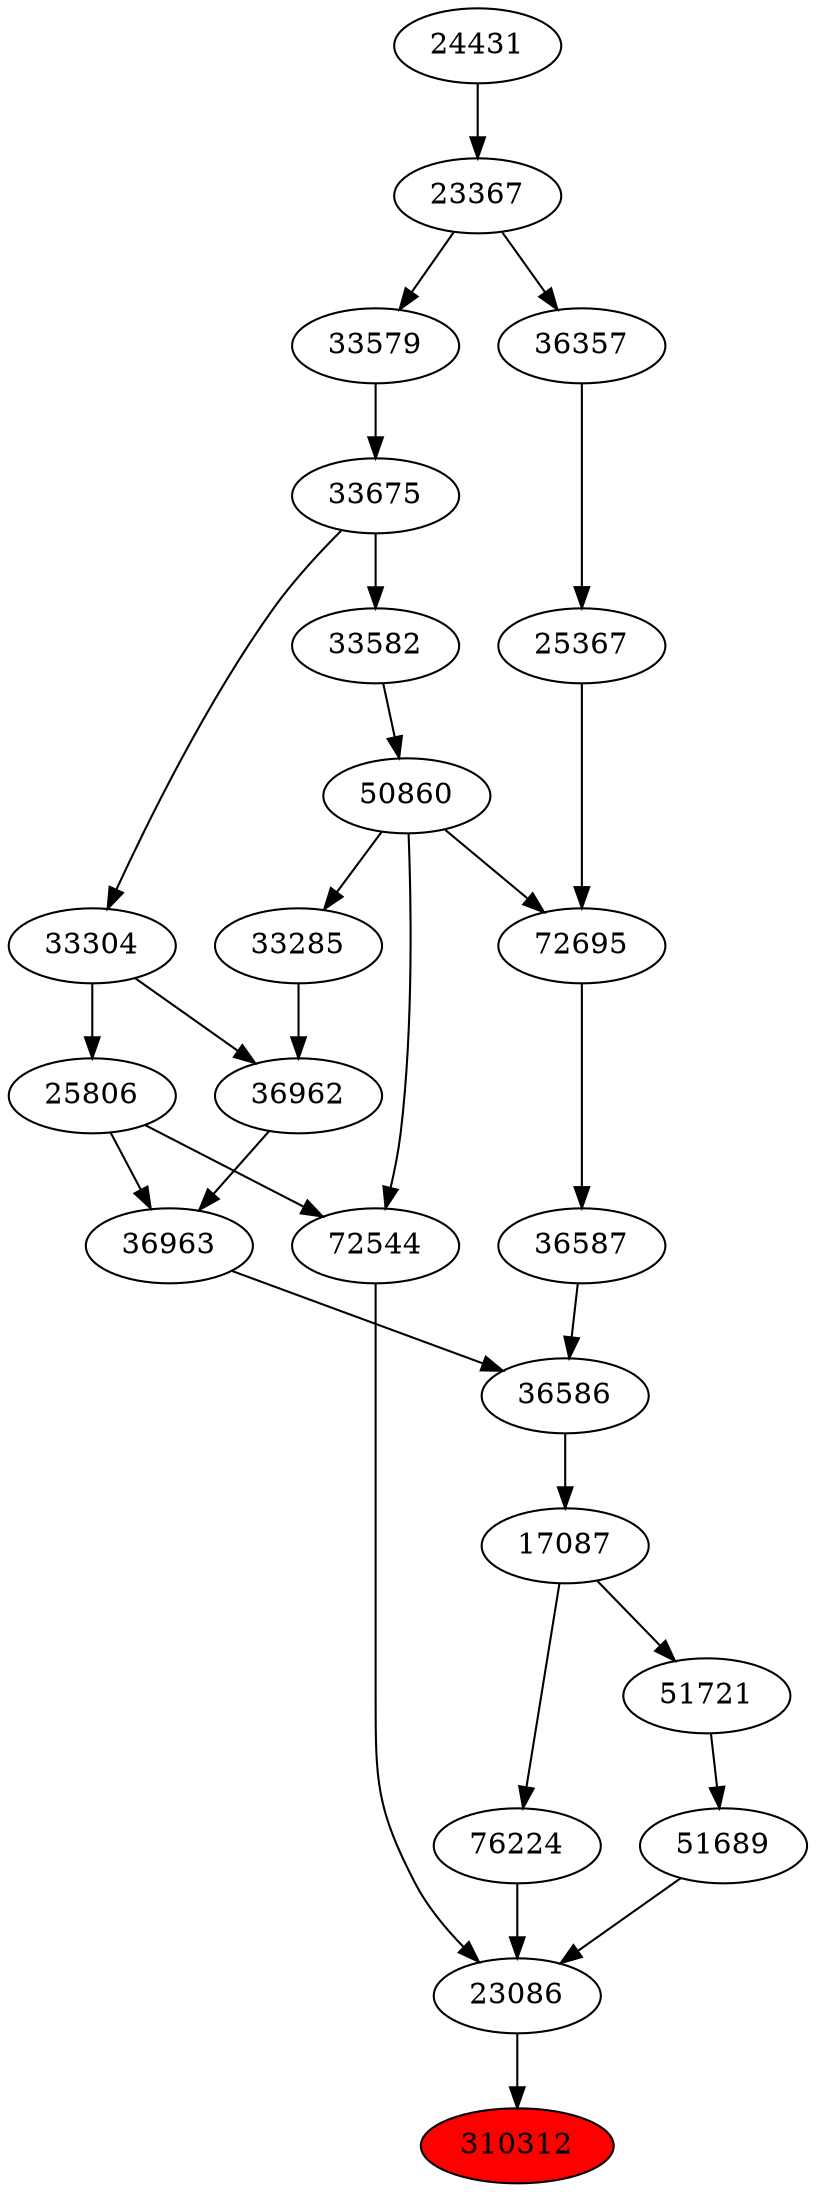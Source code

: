 strict digraph{ 
310312 [label="310312" fillcolor=red style=filled]
23086 -> 310312
23086 [label="23086"]
72544 -> 23086
51689 -> 23086
76224 -> 23086
72544 [label="72544"]
50860 -> 72544
25806 -> 72544
51689 [label="51689"]
51721 -> 51689
76224 [label="76224"]
17087 -> 76224
50860 [label="50860"]
33582 -> 50860
25806 [label="25806"]
33304 -> 25806
51721 [label="51721"]
17087 -> 51721
17087 [label="17087"]
36586 -> 17087
33582 [label="33582"]
33675 -> 33582
33304 [label="33304"]
33675 -> 33304
36586 [label="36586"]
36587 -> 36586
36963 -> 36586
33675 [label="33675"]
33579 -> 33675
36587 [label="36587"]
72695 -> 36587
36963 [label="36963"]
36962 -> 36963
25806 -> 36963
33579 [label="33579"]
23367 -> 33579
72695 [label="72695"]
50860 -> 72695
25367 -> 72695
36962 [label="36962"]
33285 -> 36962
33304 -> 36962
23367 [label="23367"]
24431 -> 23367
25367 [label="25367"]
36357 -> 25367
33285 [label="33285"]
50860 -> 33285
24431 [label="24431"]
36357 [label="36357"]
23367 -> 36357
}